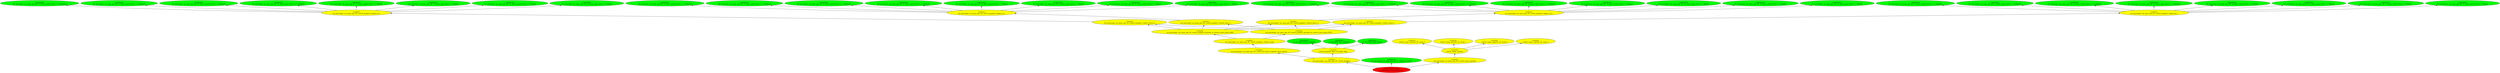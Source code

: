 digraph {
rankdir="BT"
ss_tail_light_32px_unflipped [fillcolor=green style="filled" label="<spriteset>\nss_tail_light_32px_unflipped"]
ss_tail_light_32px_flipped [fillcolor=green style="filled" label="<spriteset>\nss_tail_light_32px_flipped"]
ss_tail_light_empty_unflipped [fillcolor=green style="filled" label="<spriteset>\nss_tail_light_empty_unflipped"]
switch_graphics_layer_tail_light_32px [fillcolor=yellow style="filled" label="<switch>\nswitch_graphics_layer_tail_light_32px"]
switch_cargo_capacity_by_cargo_0 [fillcolor=yellow style="filled" label="<switch>\nswitch_cargo_capacity_by_cargo_0"]
switch_cargo_capacity_by_cargo_1 [fillcolor=yellow style="filled" label="<switch>\nswitch_cargo_capacity_by_cargo_1"]
switch_cargo_capacity_by_cargo_2 [fillcolor=yellow style="filled" label="<switch>\nswitch_cargo_capacity_by_cargo_2"]
switch_cargo_capacity_by_cargo_3 [fillcolor=yellow style="filled" label="<switch>\nswitch_cargo_capacity_by_cargo_3"]
switch_cargo_capacity [fillcolor=yellow style="filled" label="<switch>\nswitch_cargo_capacity"]
hst_passenger_car_pony_gen_4U_ss_doors_closed_livery_1_0_unflipped [fillcolor=green style="filled" label="<spriteset>\nhst_passenger_car_pony_gen_4U_ss_doors_closed_livery_1_0_unflipped"]
hst_passenger_car_pony_gen_4U_ss_doors_open_livery_1_0_unflipped [fillcolor=green style="filled" label="<spriteset>\nhst_passenger_car_pony_gen_4U_ss_doors_open_livery_1_0_unflipped"]
hst_passenger_car_pony_gen_4U_ss_doors_closed_livery_2_0_unflipped [fillcolor=green style="filled" label="<spriteset>\nhst_passenger_car_pony_gen_4U_ss_doors_closed_livery_2_0_unflipped"]
hst_passenger_car_pony_gen_4U_ss_doors_open_livery_2_0_unflipped [fillcolor=green style="filled" label="<spriteset>\nhst_passenger_car_pony_gen_4U_ss_doors_open_livery_2_0_unflipped"]
hst_passenger_car_pony_gen_4U_ss_doors_closed_livery_1_0_flipped [fillcolor=green style="filled" label="<spriteset>\nhst_passenger_car_pony_gen_4U_ss_doors_closed_livery_1_0_flipped"]
hst_passenger_car_pony_gen_4U_ss_doors_open_livery_1_0_flipped [fillcolor=green style="filled" label="<spriteset>\nhst_passenger_car_pony_gen_4U_ss_doors_open_livery_1_0_flipped"]
hst_passenger_car_pony_gen_4U_ss_doors_closed_livery_2_0_flipped [fillcolor=green style="filled" label="<spriteset>\nhst_passenger_car_pony_gen_4U_ss_doors_closed_livery_2_0_flipped"]
hst_passenger_car_pony_gen_4U_ss_doors_open_livery_2_0_flipped [fillcolor=green style="filled" label="<spriteset>\nhst_passenger_car_pony_gen_4U_ss_doors_open_livery_2_0_flipped"]
hst_passenger_car_pony_gen_4U_switch_graphics_engine_id_0 [fillcolor=yellow style="filled" label="<switch>\nhst_passenger_car_pony_gen_4U_switch_graphics_engine_id_0"]
hst_passenger_car_pony_gen_4U_switch_graphics_vehicle_layers_0 [fillcolor=yellow style="filled" label="<switch>\nhst_passenger_car_pony_gen_4U_switch_graphics_vehicle_layers_0"]
hst_passenger_car_pony_gen_4U_ss_doors_closed_livery_1_1_unflipped [fillcolor=green style="filled" label="<spriteset>\nhst_passenger_car_pony_gen_4U_ss_doors_closed_livery_1_1_unflipped"]
hst_passenger_car_pony_gen_4U_ss_doors_open_livery_1_1_unflipped [fillcolor=green style="filled" label="<spriteset>\nhst_passenger_car_pony_gen_4U_ss_doors_open_livery_1_1_unflipped"]
hst_passenger_car_pony_gen_4U_ss_doors_closed_livery_2_1_unflipped [fillcolor=green style="filled" label="<spriteset>\nhst_passenger_car_pony_gen_4U_ss_doors_closed_livery_2_1_unflipped"]
hst_passenger_car_pony_gen_4U_ss_doors_open_livery_2_1_unflipped [fillcolor=green style="filled" label="<spriteset>\nhst_passenger_car_pony_gen_4U_ss_doors_open_livery_2_1_unflipped"]
hst_passenger_car_pony_gen_4U_ss_doors_closed_livery_1_1_flipped [fillcolor=green style="filled" label="<spriteset>\nhst_passenger_car_pony_gen_4U_ss_doors_closed_livery_1_1_flipped"]
hst_passenger_car_pony_gen_4U_ss_doors_open_livery_1_1_flipped [fillcolor=green style="filled" label="<spriteset>\nhst_passenger_car_pony_gen_4U_ss_doors_open_livery_1_1_flipped"]
hst_passenger_car_pony_gen_4U_ss_doors_closed_livery_2_1_flipped [fillcolor=green style="filled" label="<spriteset>\nhst_passenger_car_pony_gen_4U_ss_doors_closed_livery_2_1_flipped"]
hst_passenger_car_pony_gen_4U_ss_doors_open_livery_2_1_flipped [fillcolor=green style="filled" label="<spriteset>\nhst_passenger_car_pony_gen_4U_ss_doors_open_livery_2_1_flipped"]
hst_passenger_car_pony_gen_4U_switch_graphics_engine_id_1 [fillcolor=yellow style="filled" label="<switch>\nhst_passenger_car_pony_gen_4U_switch_graphics_engine_id_1"]
hst_passenger_car_pony_gen_4U_switch_graphics_vehicle_layers_1 [fillcolor=yellow style="filled" label="<switch>\nhst_passenger_car_pony_gen_4U_switch_graphics_vehicle_layers_1"]
hst_passenger_car_pony_gen_4U_ss_doors_closed_livery_1_2_unflipped [fillcolor=green style="filled" label="<spriteset>\nhst_passenger_car_pony_gen_4U_ss_doors_closed_livery_1_2_unflipped"]
hst_passenger_car_pony_gen_4U_ss_doors_open_livery_1_2_unflipped [fillcolor=green style="filled" label="<spriteset>\nhst_passenger_car_pony_gen_4U_ss_doors_open_livery_1_2_unflipped"]
hst_passenger_car_pony_gen_4U_ss_doors_closed_livery_2_2_unflipped [fillcolor=green style="filled" label="<spriteset>\nhst_passenger_car_pony_gen_4U_ss_doors_closed_livery_2_2_unflipped"]
hst_passenger_car_pony_gen_4U_ss_doors_open_livery_2_2_unflipped [fillcolor=green style="filled" label="<spriteset>\nhst_passenger_car_pony_gen_4U_ss_doors_open_livery_2_2_unflipped"]
hst_passenger_car_pony_gen_4U_ss_doors_closed_livery_1_2_flipped [fillcolor=green style="filled" label="<spriteset>\nhst_passenger_car_pony_gen_4U_ss_doors_closed_livery_1_2_flipped"]
hst_passenger_car_pony_gen_4U_ss_doors_open_livery_1_2_flipped [fillcolor=green style="filled" label="<spriteset>\nhst_passenger_car_pony_gen_4U_ss_doors_open_livery_1_2_flipped"]
hst_passenger_car_pony_gen_4U_ss_doors_closed_livery_2_2_flipped [fillcolor=green style="filled" label="<spriteset>\nhst_passenger_car_pony_gen_4U_ss_doors_closed_livery_2_2_flipped"]
hst_passenger_car_pony_gen_4U_ss_doors_open_livery_2_2_flipped [fillcolor=green style="filled" label="<spriteset>\nhst_passenger_car_pony_gen_4U_ss_doors_open_livery_2_2_flipped"]
hst_passenger_car_pony_gen_4U_switch_graphics_engine_id_2 [fillcolor=yellow style="filled" label="<switch>\nhst_passenger_car_pony_gen_4U_switch_graphics_engine_id_2"]
hst_passenger_car_pony_gen_4U_switch_graphics_vehicle_layers_2 [fillcolor=yellow style="filled" label="<switch>\nhst_passenger_car_pony_gen_4U_switch_graphics_vehicle_layers_2"]
hst_passenger_car_pony_gen_4U_ss_doors_closed_livery_1_3_unflipped [fillcolor=green style="filled" label="<spriteset>\nhst_passenger_car_pony_gen_4U_ss_doors_closed_livery_1_3_unflipped"]
hst_passenger_car_pony_gen_4U_ss_doors_open_livery_1_3_unflipped [fillcolor=green style="filled" label="<spriteset>\nhst_passenger_car_pony_gen_4U_ss_doors_open_livery_1_3_unflipped"]
hst_passenger_car_pony_gen_4U_ss_doors_closed_livery_2_3_unflipped [fillcolor=green style="filled" label="<spriteset>\nhst_passenger_car_pony_gen_4U_ss_doors_closed_livery_2_3_unflipped"]
hst_passenger_car_pony_gen_4U_ss_doors_open_livery_2_3_unflipped [fillcolor=green style="filled" label="<spriteset>\nhst_passenger_car_pony_gen_4U_ss_doors_open_livery_2_3_unflipped"]
hst_passenger_car_pony_gen_4U_ss_doors_closed_livery_1_3_flipped [fillcolor=green style="filled" label="<spriteset>\nhst_passenger_car_pony_gen_4U_ss_doors_closed_livery_1_3_flipped"]
hst_passenger_car_pony_gen_4U_ss_doors_open_livery_1_3_flipped [fillcolor=green style="filled" label="<spriteset>\nhst_passenger_car_pony_gen_4U_ss_doors_open_livery_1_3_flipped"]
hst_passenger_car_pony_gen_4U_ss_doors_closed_livery_2_3_flipped [fillcolor=green style="filled" label="<spriteset>\nhst_passenger_car_pony_gen_4U_ss_doors_closed_livery_2_3_flipped"]
hst_passenger_car_pony_gen_4U_ss_doors_open_livery_2_3_flipped [fillcolor=green style="filled" label="<spriteset>\nhst_passenger_car_pony_gen_4U_ss_doors_open_livery_2_3_flipped"]
hst_passenger_car_pony_gen_4U_switch_graphics_engine_id_3 [fillcolor=yellow style="filled" label="<switch>\nhst_passenger_car_pony_gen_4U_switch_graphics_engine_id_3"]
hst_passenger_car_pony_gen_4U_switch_graphics_vehicle_layers_3 [fillcolor=yellow style="filled" label="<switch>\nhst_passenger_car_pony_gen_4U_switch_graphics_vehicle_layers_3"]
hst_passenger_car_pony_gen_4U_switch_graphics_position_in_consist_entry_point_PASS [fillcolor=yellow style="filled" label="<switch>\nhst_passenger_car_pony_gen_4U_switch_graphics_position_in_consist_entry_point_PASS"]
hst_passenger_car_pony_gen_4U_switch_graphics_position_in_consist_entry_point_DFLT [fillcolor=yellow style="filled" label="<switch>\nhst_passenger_car_pony_gen_4U_switch_graphics_position_in_consist_entry_point_DFLT"]
hst_passenger_car_pony_gen_4U_switch_graphics_vehicle_cargo [fillcolor=yellow style="filled" label="<switch>\nhst_passenger_car_pony_gen_4U_switch_graphics_vehicle_cargo"]
hst_passenger_car_pony_gen_4U_ss_vehicle_purchase [fillcolor=green style="filled" label="<spriteset>\nhst_passenger_car_pony_gen_4U_ss_vehicle_purchase"]
hst_passenger_car_pony_gen_4U_switch_set_layers_register_more_sprites [fillcolor=yellow style="filled" label="<switch>\nhst_passenger_car_pony_gen_4U_switch_set_layers_register_more_sprites"]
hst_passenger_car_pony_gen_4U_switch_graphics [fillcolor=yellow style="filled" label="<switch>\nhst_passenger_car_pony_gen_4U_switch_graphics"]
hst_passenger_car_pony_gen_4U_switch_cargo_capacity [fillcolor=yellow style="filled" label="<switch>\nhst_passenger_car_pony_gen_4U_switch_cargo_capacity"]
hst_passenger_car_pony_gen_4U [fillcolor=red style="filled" label="<FEAT_TRAINS 3900>\nhst_passenger_car_pony_gen_4U"]
hst_passenger_car_pony_gen_4U_switch_graphics_position_in_consist_entry_point_PASS->hst_passenger_car_pony_gen_4U_switch_graphics_vehicle_layers_2
hst_passenger_car_pony_gen_4U_switch_graphics_engine_id_3->hst_passenger_car_pony_gen_4U_ss_doors_closed_livery_1_3_flipped
hst_passenger_car_pony_gen_4U_switch_graphics_engine_id_1->hst_passenger_car_pony_gen_4U_ss_doors_open_livery_2_1_unflipped
hst_passenger_car_pony_gen_4U_switch_cargo_capacity->switch_cargo_capacity
hst_passenger_car_pony_gen_4U_switch_graphics_engine_id_0->hst_passenger_car_pony_gen_4U_ss_doors_closed_livery_2_0_unflipped
hst_passenger_car_pony_gen_4U_switch_graphics_engine_id_1->hst_passenger_car_pony_gen_4U_ss_doors_closed_livery_2_1_flipped
hst_passenger_car_pony_gen_4U_switch_graphics_engine_id_1->hst_passenger_car_pony_gen_4U_ss_doors_open_livery_2_1_flipped
hst_passenger_car_pony_gen_4U_switch_graphics_engine_id_2->hst_passenger_car_pony_gen_4U_ss_doors_open_livery_1_2_unflipped
hst_passenger_car_pony_gen_4U_switch_graphics_position_in_consist_entry_point_PASS->hst_passenger_car_pony_gen_4U_switch_graphics_vehicle_layers_0
hst_passenger_car_pony_gen_4U_switch_graphics_engine_id_2->hst_passenger_car_pony_gen_4U_ss_doors_open_livery_2_2_unflipped
hst_passenger_car_pony_gen_4U_switch_graphics_vehicle_cargo->hst_passenger_car_pony_gen_4U_switch_graphics_position_in_consist_entry_point_PASS
hst_passenger_car_pony_gen_4U_switch_graphics_engine_id_2->hst_passenger_car_pony_gen_4U_ss_doors_closed_livery_2_2_flipped
hst_passenger_car_pony_gen_4U_switch_graphics_engine_id_0->hst_passenger_car_pony_gen_4U_ss_doors_open_livery_2_0_unflipped
hst_passenger_car_pony_gen_4U_switch_graphics_engine_id_2->hst_passenger_car_pony_gen_4U_ss_doors_open_livery_2_2_flipped
hst_passenger_car_pony_gen_4U_switch_graphics_engine_id_2->hst_passenger_car_pony_gen_4U_ss_doors_closed_livery_1_2_flipped
hst_passenger_car_pony_gen_4U_switch_graphics_engine_id_3->hst_passenger_car_pony_gen_4U_ss_doors_closed_livery_2_3_unflipped
hst_passenger_car_pony_gen_4U_switch_graphics->switch_graphics_layer_tail_light_32px
hst_passenger_car_pony_gen_4U_switch_graphics_engine_id_1->hst_passenger_car_pony_gen_4U_ss_doors_open_livery_1_1_flipped
hst_passenger_car_pony_gen_4U_switch_graphics_engine_id_0->hst_passenger_car_pony_gen_4U_ss_doors_open_livery_2_0_flipped
switch_graphics_layer_tail_light_32px->ss_tail_light_32px_flipped
hst_passenger_car_pony_gen_4U->hst_passenger_car_pony_gen_4U_switch_cargo_capacity
switch_cargo_capacity->switch_cargo_capacity_by_cargo_1
switch_graphics_layer_tail_light_32px->ss_tail_light_empty_unflipped
hst_passenger_car_pony_gen_4U_switch_graphics_engine_id_3->hst_passenger_car_pony_gen_4U_ss_doors_open_livery_2_3_unflipped
hst_passenger_car_pony_gen_4U_switch_graphics_engine_id_1->hst_passenger_car_pony_gen_4U_ss_doors_open_livery_1_1_unflipped
hst_passenger_car_pony_gen_4U->hst_passenger_car_pony_gen_4U_ss_vehicle_purchase
hst_passenger_car_pony_gen_4U_switch_graphics_position_in_consist_entry_point_DFLT->hst_passenger_car_pony_gen_4U_switch_graphics_vehicle_layers_2
hst_passenger_car_pony_gen_4U_switch_graphics->hst_passenger_car_pony_gen_4U_switch_set_layers_register_more_sprites
hst_passenger_car_pony_gen_4U_switch_graphics_engine_id_3->hst_passenger_car_pony_gen_4U_ss_doors_closed_livery_2_3_flipped
hst_passenger_car_pony_gen_4U_switch_graphics_position_in_consist_entry_point_PASS->hst_passenger_car_pony_gen_4U_switch_graphics_vehicle_layers_3
switch_cargo_capacity->switch_cargo_capacity_by_cargo_3
hst_passenger_car_pony_gen_4U_switch_graphics_engine_id_0->hst_passenger_car_pony_gen_4U_ss_doors_open_livery_1_0_unflipped
switch_cargo_capacity->switch_cargo_capacity_by_cargo_0
hst_passenger_car_pony_gen_4U_switch_graphics_vehicle_layers_3->hst_passenger_car_pony_gen_4U_switch_graphics_engine_id_3
hst_passenger_car_pony_gen_4U_switch_graphics_vehicle_layers_1->hst_passenger_car_pony_gen_4U_switch_graphics_engine_id_1
hst_passenger_car_pony_gen_4U_switch_graphics_engine_id_0->hst_passenger_car_pony_gen_4U_ss_doors_closed_livery_1_0_unflipped
hst_passenger_car_pony_gen_4U_switch_graphics_engine_id_2->hst_passenger_car_pony_gen_4U_ss_doors_closed_livery_2_2_unflipped
hst_passenger_car_pony_gen_4U_switch_graphics_vehicle_layers_0->hst_passenger_car_pony_gen_4U_switch_graphics_engine_id_0
hst_passenger_car_pony_gen_4U_switch_graphics_engine_id_0->hst_passenger_car_pony_gen_4U_ss_doors_open_livery_1_0_flipped
hst_passenger_car_pony_gen_4U_switch_graphics_vehicle_cargo->hst_passenger_car_pony_gen_4U_switch_graphics_position_in_consist_entry_point_DFLT
hst_passenger_car_pony_gen_4U_switch_graphics_engine_id_3->hst_passenger_car_pony_gen_4U_ss_doors_open_livery_1_3_flipped
hst_passenger_car_pony_gen_4U_switch_graphics_vehicle_layers_2->hst_passenger_car_pony_gen_4U_switch_graphics_engine_id_2
hst_passenger_car_pony_gen_4U_switch_set_layers_register_more_sprites->hst_passenger_car_pony_gen_4U_switch_graphics_vehicle_cargo
hst_passenger_car_pony_gen_4U_switch_graphics_position_in_consist_entry_point_DFLT->hst_passenger_car_pony_gen_4U_switch_graphics_vehicle_layers_3
hst_passenger_car_pony_gen_4U_switch_graphics_engine_id_3->hst_passenger_car_pony_gen_4U_ss_doors_closed_livery_1_3_unflipped
hst_passenger_car_pony_gen_4U_switch_graphics_engine_id_0->hst_passenger_car_pony_gen_4U_ss_doors_closed_livery_1_0_flipped
hst_passenger_car_pony_gen_4U_switch_graphics_engine_id_1->hst_passenger_car_pony_gen_4U_ss_doors_closed_livery_1_1_flipped
hst_passenger_car_pony_gen_4U_switch_graphics_engine_id_3->hst_passenger_car_pony_gen_4U_ss_doors_open_livery_2_3_flipped
hst_passenger_car_pony_gen_4U_switch_graphics_position_in_consist_entry_point_DFLT->hst_passenger_car_pony_gen_4U_switch_graphics_vehicle_layers_0
hst_passenger_car_pony_gen_4U_switch_graphics_position_in_consist_entry_point_PASS->hst_passenger_car_pony_gen_4U_switch_graphics_vehicle_layers_1
hst_passenger_car_pony_gen_4U->hst_passenger_car_pony_gen_4U_switch_graphics
hst_passenger_car_pony_gen_4U_switch_graphics_engine_id_3->hst_passenger_car_pony_gen_4U_ss_doors_open_livery_1_3_unflipped
switch_graphics_layer_tail_light_32px->ss_tail_light_32px_unflipped
hst_passenger_car_pony_gen_4U_switch_graphics_engine_id_2->hst_passenger_car_pony_gen_4U_ss_doors_open_livery_1_2_flipped
switch_cargo_capacity->switch_cargo_capacity_by_cargo_2
hst_passenger_car_pony_gen_4U_switch_graphics_engine_id_2->hst_passenger_car_pony_gen_4U_ss_doors_closed_livery_1_2_unflipped
hst_passenger_car_pony_gen_4U_switch_graphics_engine_id_0->hst_passenger_car_pony_gen_4U_ss_doors_closed_livery_2_0_flipped
hst_passenger_car_pony_gen_4U_switch_graphics_position_in_consist_entry_point_DFLT->hst_passenger_car_pony_gen_4U_switch_graphics_vehicle_layers_1
hst_passenger_car_pony_gen_4U_switch_graphics_engine_id_1->hst_passenger_car_pony_gen_4U_ss_doors_closed_livery_2_1_unflipped
hst_passenger_car_pony_gen_4U_switch_graphics_engine_id_1->hst_passenger_car_pony_gen_4U_ss_doors_closed_livery_1_1_unflipped
}
